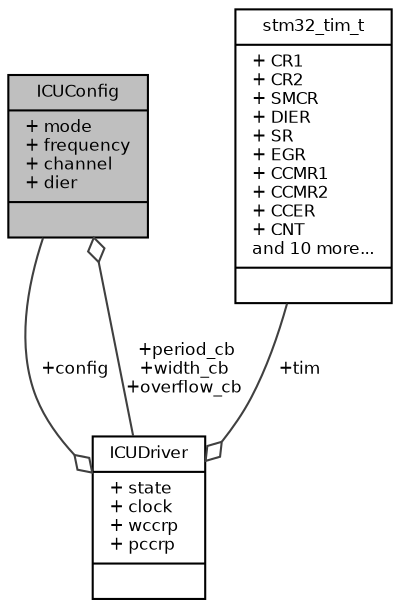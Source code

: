 digraph "ICUConfig"
{
  bgcolor="transparent";
  edge [fontname="Helvetica",fontsize="8",labelfontname="Helvetica",labelfontsize="8"];
  node [fontname="Helvetica",fontsize="8",shape=record];
  Node1 [label="{ICUConfig\n|+ mode\l+ frequency\l+ channel\l+ dier\l|}",height=0.2,width=0.4,color="black", fillcolor="grey75", style="filled", fontcolor="black"];
  Node2 -> Node1 [color="grey25",fontsize="8",style="solid",label=" +period_cb\n+width_cb\n+overflow_cb" ,arrowhead="odiamond",fontname="Helvetica"];
  Node2 [label="{ICUDriver\n|+ state\l+ clock\l+ wccrp\l+ pccrp\l|}",height=0.2,width=0.4,color="black",URL="$struct_i_c_u_driver.html",tooltip="Structure representing an ICU driver. "];
  Node1 -> Node2 [color="grey25",fontsize="8",style="solid",label=" +config" ,arrowhead="odiamond",fontname="Helvetica"];
  Node3 -> Node2 [color="grey25",fontsize="8",style="solid",label=" +tim" ,arrowhead="odiamond",fontname="Helvetica"];
  Node3 [label="{stm32_tim_t\n|+ CR1\l+ CR2\l+ SMCR\l+ DIER\l+ SR\l+ EGR\l+ CCMR1\l+ CCMR2\l+ CCER\l+ CNT\land 10 more...\l|}",height=0.2,width=0.4,color="black",URL="$structstm32__tim__t.html",tooltip="STM32 TIM registers block. "];
}
